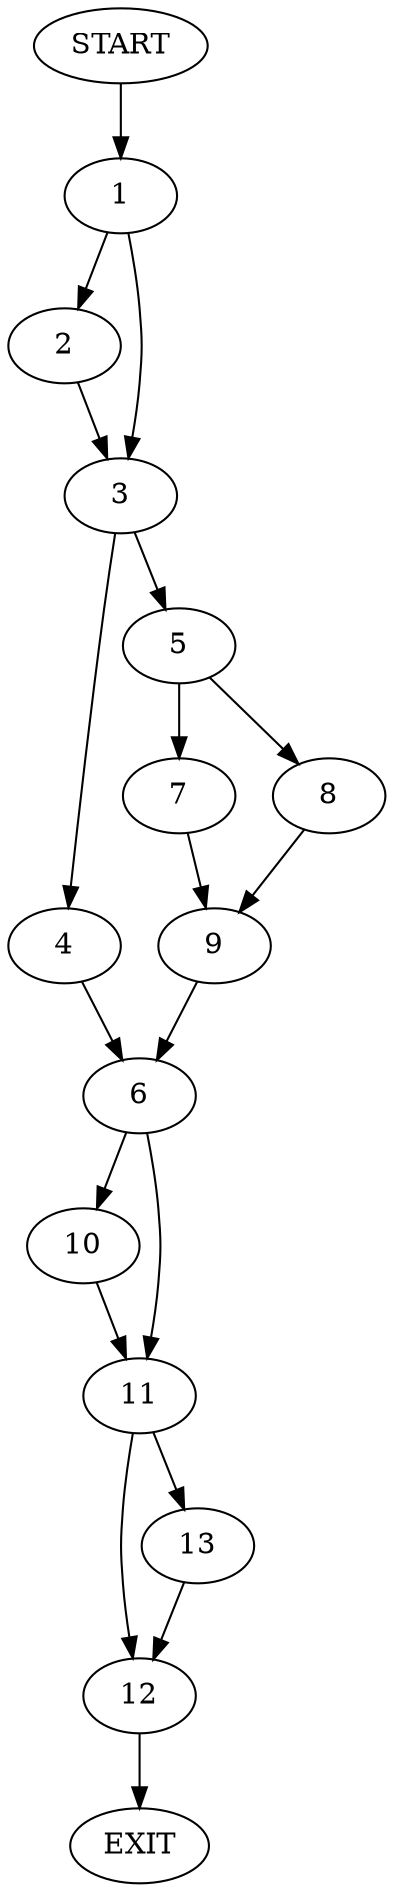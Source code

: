 digraph {
0 [label="START"]
14 [label="EXIT"]
0 -> 1
1 -> 2
1 -> 3
3 -> 4
3 -> 5
2 -> 3
4 -> 6
5 -> 7
5 -> 8
7 -> 9
8 -> 9
9 -> 6
6 -> 10
6 -> 11
11 -> 12
11 -> 13
10 -> 11
13 -> 12
12 -> 14
}
